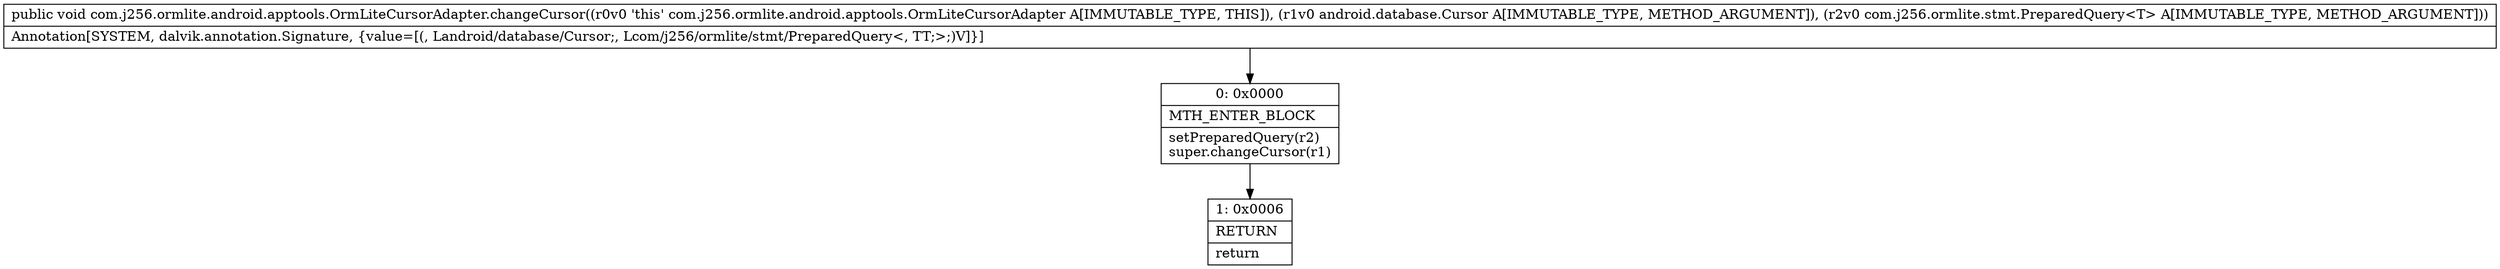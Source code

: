 digraph "CFG forcom.j256.ormlite.android.apptools.OrmLiteCursorAdapter.changeCursor(Landroid\/database\/Cursor;Lcom\/j256\/ormlite\/stmt\/PreparedQuery;)V" {
Node_0 [shape=record,label="{0\:\ 0x0000|MTH_ENTER_BLOCK\l|setPreparedQuery(r2)\lsuper.changeCursor(r1)\l}"];
Node_1 [shape=record,label="{1\:\ 0x0006|RETURN\l|return\l}"];
MethodNode[shape=record,label="{public void com.j256.ormlite.android.apptools.OrmLiteCursorAdapter.changeCursor((r0v0 'this' com.j256.ormlite.android.apptools.OrmLiteCursorAdapter A[IMMUTABLE_TYPE, THIS]), (r1v0 android.database.Cursor A[IMMUTABLE_TYPE, METHOD_ARGUMENT]), (r2v0 com.j256.ormlite.stmt.PreparedQuery\<T\> A[IMMUTABLE_TYPE, METHOD_ARGUMENT]))  | Annotation[SYSTEM, dalvik.annotation.Signature, \{value=[(, Landroid\/database\/Cursor;, Lcom\/j256\/ormlite\/stmt\/PreparedQuery\<, TT;\>;)V]\}]\l}"];
MethodNode -> Node_0;
Node_0 -> Node_1;
}

